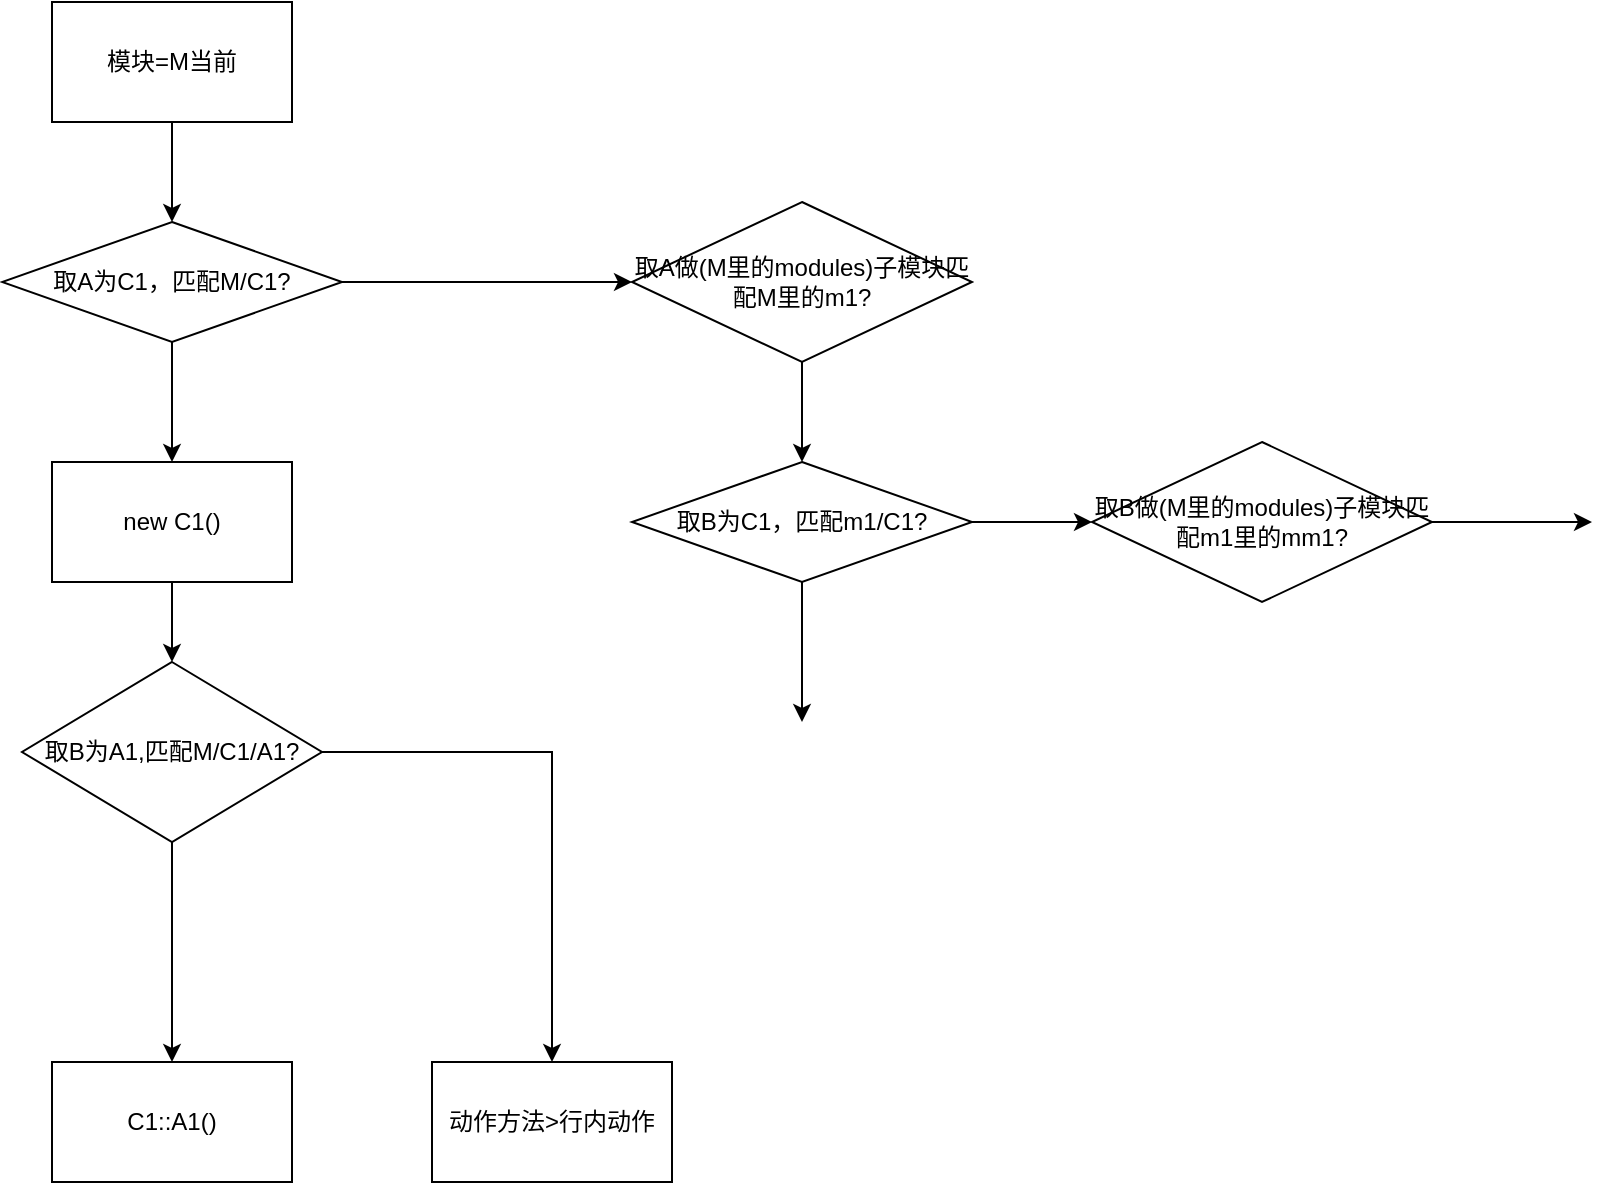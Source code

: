 <mxfile version="14.5.1" type="device"><diagram id="E_JL1YnT0aSMoZ_RD7v1" name="第 1 页"><mxGraphModel dx="852" dy="495" grid="1" gridSize="10" guides="1" tooltips="1" connect="1" arrows="1" fold="1" page="1" pageScale="1" pageWidth="827" pageHeight="1169" math="0" shadow="0"><root><mxCell id="0"/><mxCell id="1" parent="0"/><mxCell id="VHZ-JA_WYUgyRmh7d1CP-4" value="" style="edgeStyle=orthogonalEdgeStyle;rounded=0;orthogonalLoop=1;jettySize=auto;html=1;" edge="1" parent="1" source="VHZ-JA_WYUgyRmh7d1CP-2" target="VHZ-JA_WYUgyRmh7d1CP-3"><mxGeometry relative="1" as="geometry"/></mxCell><mxCell id="VHZ-JA_WYUgyRmh7d1CP-2" value="模块=M当前" style="whiteSpace=wrap;html=1;" vertex="1" parent="1"><mxGeometry x="260" y="70" width="120" height="60" as="geometry"/></mxCell><mxCell id="VHZ-JA_WYUgyRmh7d1CP-6" value="" style="edgeStyle=orthogonalEdgeStyle;rounded=0;orthogonalLoop=1;jettySize=auto;html=1;" edge="1" parent="1" source="VHZ-JA_WYUgyRmh7d1CP-3" target="VHZ-JA_WYUgyRmh7d1CP-5"><mxGeometry relative="1" as="geometry"/></mxCell><mxCell id="VHZ-JA_WYUgyRmh7d1CP-18" value="" style="edgeStyle=orthogonalEdgeStyle;rounded=0;orthogonalLoop=1;jettySize=auto;html=1;" edge="1" parent="1" source="VHZ-JA_WYUgyRmh7d1CP-3" target="VHZ-JA_WYUgyRmh7d1CP-17"><mxGeometry relative="1" as="geometry"/></mxCell><mxCell id="VHZ-JA_WYUgyRmh7d1CP-3" value="取A为C1，匹配M/C1?" style="rhombus;whiteSpace=wrap;html=1;" vertex="1" parent="1"><mxGeometry x="235" y="180" width="170" height="60" as="geometry"/></mxCell><mxCell id="VHZ-JA_WYUgyRmh7d1CP-8" value="" style="edgeStyle=orthogonalEdgeStyle;rounded=0;orthogonalLoop=1;jettySize=auto;html=1;" edge="1" parent="1" source="VHZ-JA_WYUgyRmh7d1CP-5" target="VHZ-JA_WYUgyRmh7d1CP-7"><mxGeometry relative="1" as="geometry"/></mxCell><mxCell id="VHZ-JA_WYUgyRmh7d1CP-5" value="new C1()" style="whiteSpace=wrap;html=1;" vertex="1" parent="1"><mxGeometry x="260" y="300" width="120" height="60" as="geometry"/></mxCell><mxCell id="VHZ-JA_WYUgyRmh7d1CP-11" value="" style="edgeStyle=orthogonalEdgeStyle;rounded=0;orthogonalLoop=1;jettySize=auto;html=1;" edge="1" parent="1" source="VHZ-JA_WYUgyRmh7d1CP-7" target="VHZ-JA_WYUgyRmh7d1CP-10"><mxGeometry relative="1" as="geometry"/></mxCell><mxCell id="VHZ-JA_WYUgyRmh7d1CP-15" style="edgeStyle=orthogonalEdgeStyle;rounded=0;orthogonalLoop=1;jettySize=auto;html=1;" edge="1" parent="1" source="VHZ-JA_WYUgyRmh7d1CP-7" target="VHZ-JA_WYUgyRmh7d1CP-14"><mxGeometry relative="1" as="geometry"/></mxCell><mxCell id="VHZ-JA_WYUgyRmh7d1CP-7" value="取B为A1,匹配M/C1/A1?" style="rhombus;whiteSpace=wrap;html=1;" vertex="1" parent="1"><mxGeometry x="245" y="400" width="150" height="90" as="geometry"/></mxCell><mxCell id="VHZ-JA_WYUgyRmh7d1CP-10" value="C1::A1()" style="whiteSpace=wrap;html=1;" vertex="1" parent="1"><mxGeometry x="260" y="600" width="120" height="60" as="geometry"/></mxCell><mxCell id="VHZ-JA_WYUgyRmh7d1CP-14" value="&lt;span&gt;动作方法&amp;gt;行内动作&lt;/span&gt;" style="whiteSpace=wrap;html=1;" vertex="1" parent="1"><mxGeometry x="450" y="600" width="120" height="60" as="geometry"/></mxCell><mxCell id="VHZ-JA_WYUgyRmh7d1CP-22" value="" style="edgeStyle=orthogonalEdgeStyle;rounded=0;orthogonalLoop=1;jettySize=auto;html=1;" edge="1" parent="1" source="VHZ-JA_WYUgyRmh7d1CP-17" target="VHZ-JA_WYUgyRmh7d1CP-21"><mxGeometry relative="1" as="geometry"/></mxCell><mxCell id="VHZ-JA_WYUgyRmh7d1CP-17" value="&lt;span&gt;取A做(M里的modules)子模块匹配M里的m1?&lt;/span&gt;" style="rhombus;whiteSpace=wrap;html=1;" vertex="1" parent="1"><mxGeometry x="550" y="170" width="170" height="80" as="geometry"/></mxCell><mxCell id="VHZ-JA_WYUgyRmh7d1CP-24" value="" style="edgeStyle=orthogonalEdgeStyle;rounded=0;orthogonalLoop=1;jettySize=auto;html=1;" edge="1" parent="1" source="VHZ-JA_WYUgyRmh7d1CP-21" target="VHZ-JA_WYUgyRmh7d1CP-23"><mxGeometry relative="1" as="geometry"/></mxCell><mxCell id="VHZ-JA_WYUgyRmh7d1CP-25" style="edgeStyle=orthogonalEdgeStyle;rounded=0;orthogonalLoop=1;jettySize=auto;html=1;" edge="1" parent="1" source="VHZ-JA_WYUgyRmh7d1CP-21"><mxGeometry relative="1" as="geometry"><mxPoint x="635" y="430" as="targetPoint"/></mxGeometry></mxCell><mxCell id="VHZ-JA_WYUgyRmh7d1CP-21" value="取B为C1，匹配m1/C1?" style="rhombus;whiteSpace=wrap;html=1;" vertex="1" parent="1"><mxGeometry x="550" y="300" width="170" height="60" as="geometry"/></mxCell><mxCell id="VHZ-JA_WYUgyRmh7d1CP-26" style="edgeStyle=orthogonalEdgeStyle;rounded=0;orthogonalLoop=1;jettySize=auto;html=1;" edge="1" parent="1" source="VHZ-JA_WYUgyRmh7d1CP-23"><mxGeometry relative="1" as="geometry"><mxPoint x="1030" y="330" as="targetPoint"/></mxGeometry></mxCell><mxCell id="VHZ-JA_WYUgyRmh7d1CP-23" value="&lt;span&gt;取B做(M里的modules)子模块匹配m1里的mm1?&lt;/span&gt;" style="rhombus;whiteSpace=wrap;html=1;" vertex="1" parent="1"><mxGeometry x="780" y="290" width="170" height="80" as="geometry"/></mxCell></root></mxGraphModel></diagram></mxfile>